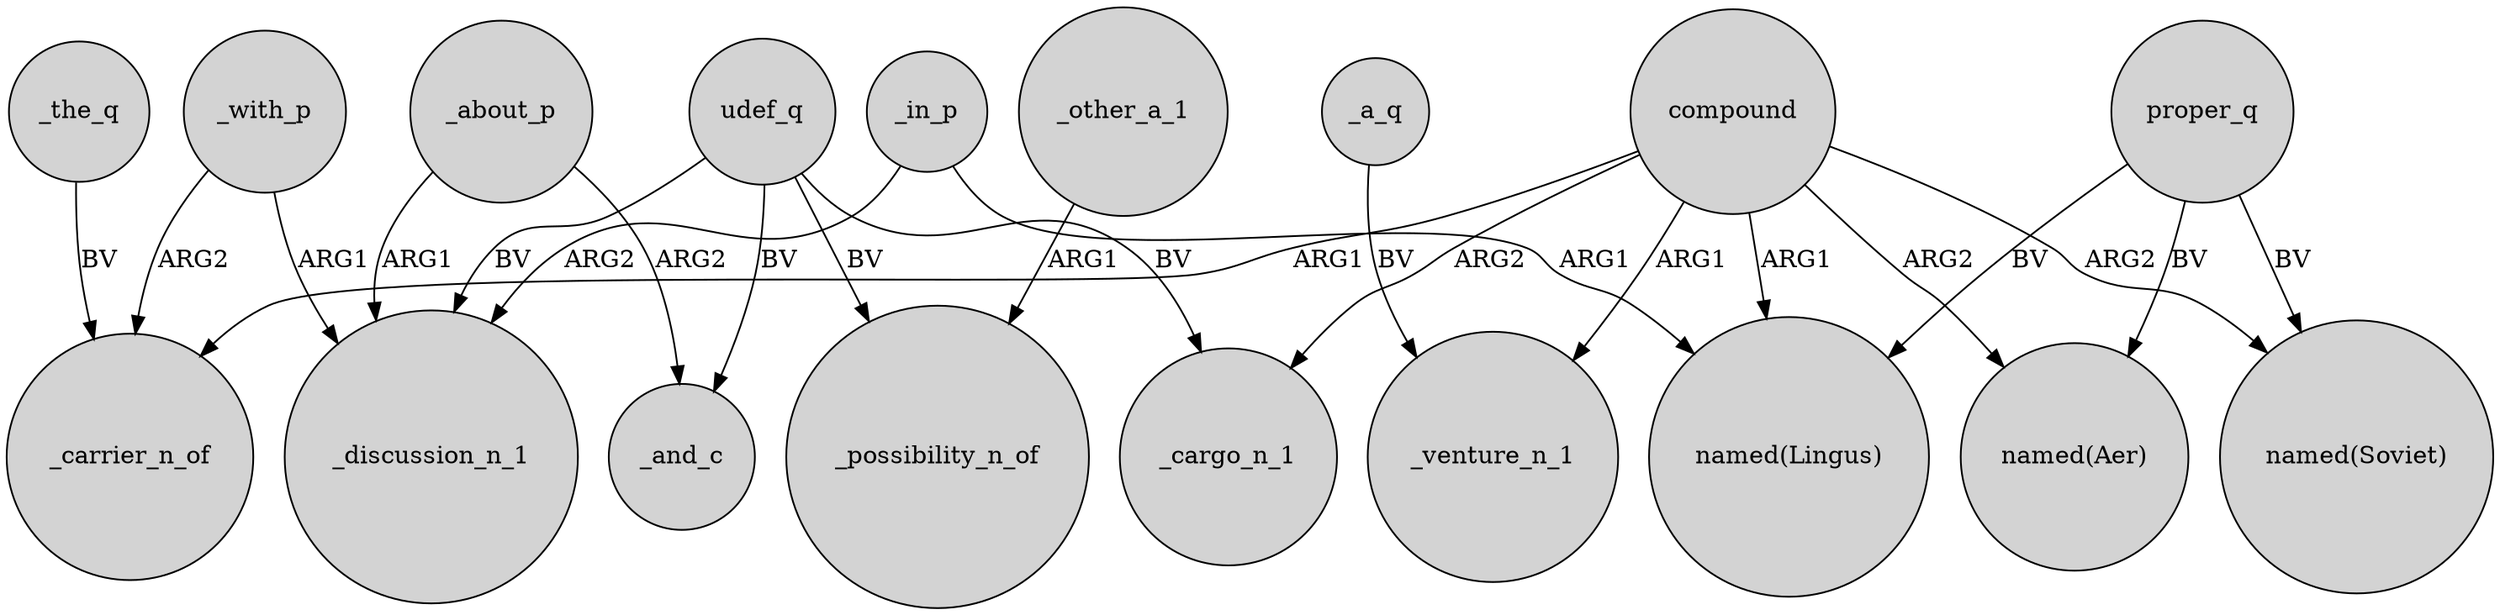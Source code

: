 digraph {
	node [shape=circle style=filled]
	compound -> _venture_n_1 [label=ARG1]
	_with_p -> _discussion_n_1 [label=ARG1]
	_the_q -> _carrier_n_of [label=BV]
	proper_q -> "named(Lingus)" [label=BV]
	udef_q -> _discussion_n_1 [label=BV]
	compound -> "named(Aer)" [label=ARG2]
	_with_p -> _carrier_n_of [label=ARG2]
	udef_q -> _cargo_n_1 [label=BV]
	compound -> _carrier_n_of [label=ARG1]
	proper_q -> "named(Soviet)" [label=BV]
	_about_p -> _and_c [label=ARG2]
	_about_p -> _discussion_n_1 [label=ARG1]
	udef_q -> _possibility_n_of [label=BV]
	_other_a_1 -> _possibility_n_of [label=ARG1]
	_in_p -> _discussion_n_1 [label=ARG2]
	proper_q -> "named(Aer)" [label=BV]
	compound -> "named(Soviet)" [label=ARG2]
	compound -> "named(Lingus)" [label=ARG1]
	compound -> _cargo_n_1 [label=ARG2]
	_a_q -> _venture_n_1 [label=BV]
	udef_q -> _and_c [label=BV]
	_in_p -> "named(Lingus)" [label=ARG1]
}
